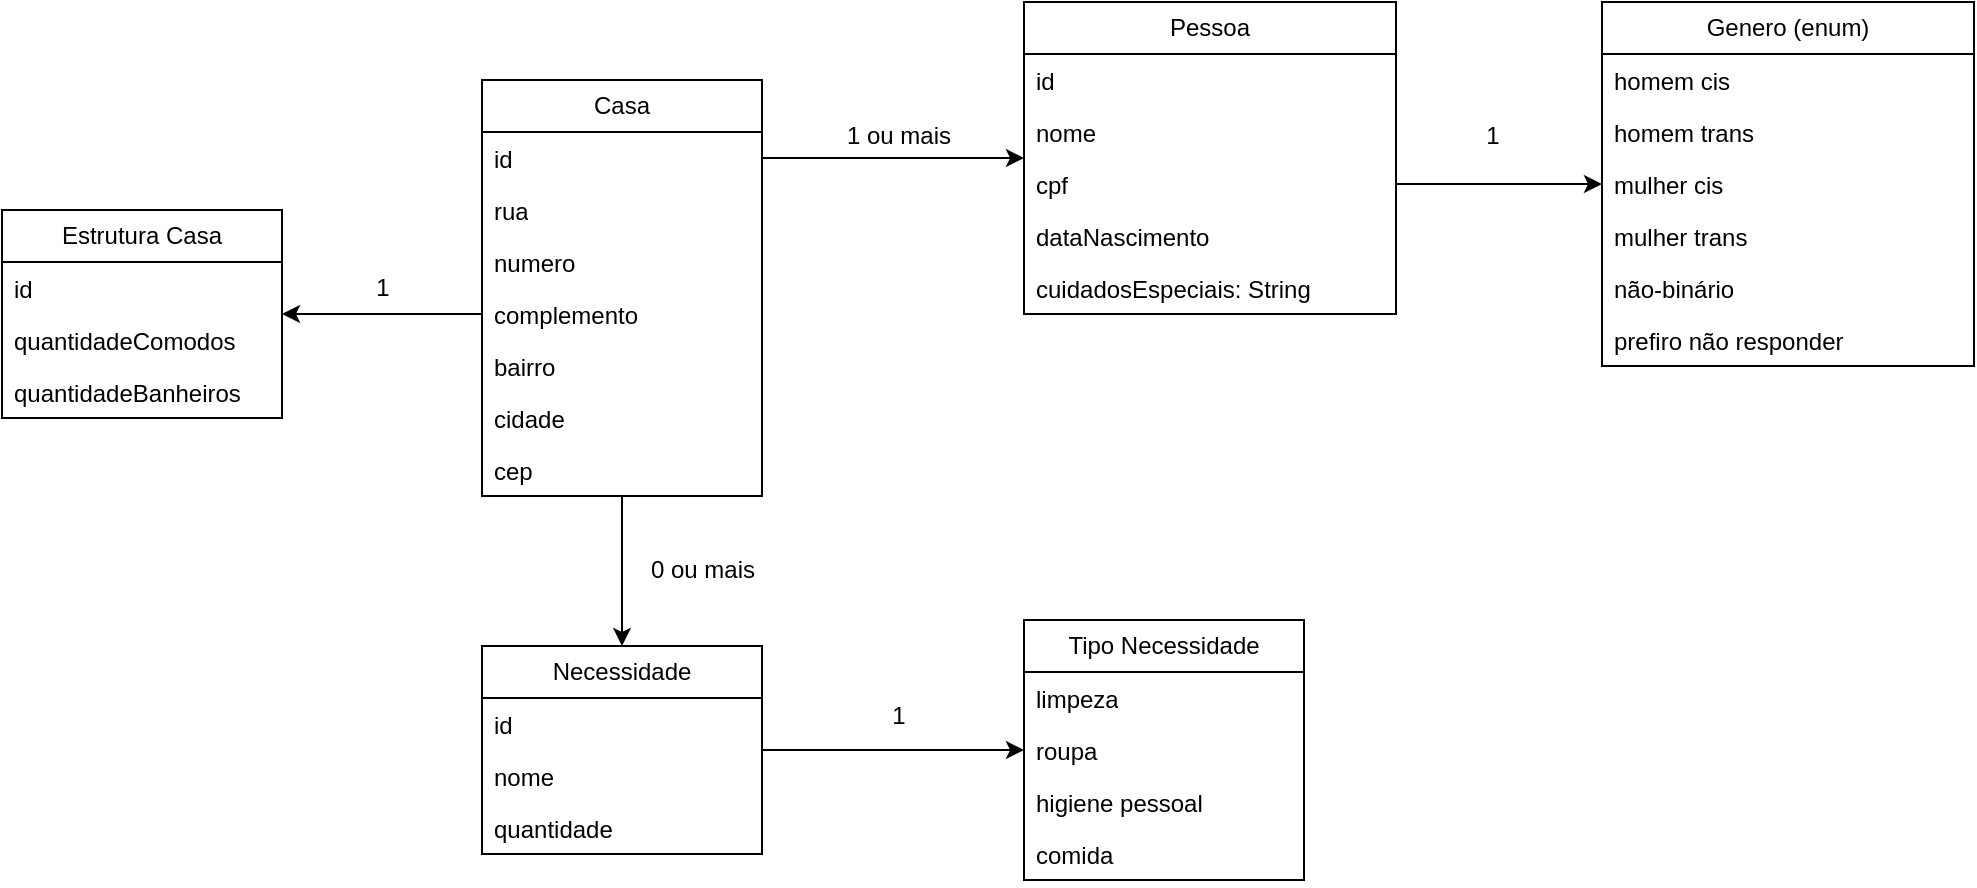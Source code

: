 <mxfile version="24.4.15" type="device">
  <diagram name="Página-1" id="KSIdzTdMDyQH-ZQDyvV2">
    <mxGraphModel dx="1811" dy="579" grid="1" gridSize="10" guides="1" tooltips="1" connect="1" arrows="1" fold="1" page="1" pageScale="1" pageWidth="827" pageHeight="1169" math="0" shadow="0">
      <root>
        <mxCell id="0" />
        <mxCell id="1" parent="0" />
        <mxCell id="CDvR571l3Xv7eQGAz-oj-19" style="edgeStyle=orthogonalEdgeStyle;rounded=0;orthogonalLoop=1;jettySize=auto;html=1;entryX=0.5;entryY=0;entryDx=0;entryDy=0;" edge="1" parent="1" source="CDvR571l3Xv7eQGAz-oj-1" target="CDvR571l3Xv7eQGAz-oj-15">
          <mxGeometry relative="1" as="geometry" />
        </mxCell>
        <mxCell id="CDvR571l3Xv7eQGAz-oj-1" value="Casa" style="swimlane;fontStyle=0;childLayout=stackLayout;horizontal=1;startSize=26;fillColor=none;horizontalStack=0;resizeParent=1;resizeParentMax=0;resizeLast=0;collapsible=1;marginBottom=0;whiteSpace=wrap;html=1;" vertex="1" parent="1">
          <mxGeometry x="120" y="110" width="140" height="208" as="geometry" />
        </mxCell>
        <mxCell id="CDvR571l3Xv7eQGAz-oj-2" value="id" style="text;strokeColor=none;fillColor=none;align=left;verticalAlign=top;spacingLeft=4;spacingRight=4;overflow=hidden;rotatable=0;points=[[0,0.5],[1,0.5]];portConstraint=eastwest;whiteSpace=wrap;html=1;" vertex="1" parent="CDvR571l3Xv7eQGAz-oj-1">
          <mxGeometry y="26" width="140" height="26" as="geometry" />
        </mxCell>
        <mxCell id="CDvR571l3Xv7eQGAz-oj-3" value="rua" style="text;strokeColor=none;fillColor=none;align=left;verticalAlign=top;spacingLeft=4;spacingRight=4;overflow=hidden;rotatable=0;points=[[0,0.5],[1,0.5]];portConstraint=eastwest;whiteSpace=wrap;html=1;" vertex="1" parent="CDvR571l3Xv7eQGAz-oj-1">
          <mxGeometry y="52" width="140" height="26" as="geometry" />
        </mxCell>
        <mxCell id="CDvR571l3Xv7eQGAz-oj-31" value="numero" style="text;strokeColor=none;fillColor=none;align=left;verticalAlign=top;spacingLeft=4;spacingRight=4;overflow=hidden;rotatable=0;points=[[0,0.5],[1,0.5]];portConstraint=eastwest;whiteSpace=wrap;html=1;" vertex="1" parent="CDvR571l3Xv7eQGAz-oj-1">
          <mxGeometry y="78" width="140" height="26" as="geometry" />
        </mxCell>
        <mxCell id="CDvR571l3Xv7eQGAz-oj-32" value="complemento" style="text;strokeColor=none;fillColor=none;align=left;verticalAlign=top;spacingLeft=4;spacingRight=4;overflow=hidden;rotatable=0;points=[[0,0.5],[1,0.5]];portConstraint=eastwest;whiteSpace=wrap;html=1;" vertex="1" parent="CDvR571l3Xv7eQGAz-oj-1">
          <mxGeometry y="104" width="140" height="26" as="geometry" />
        </mxCell>
        <mxCell id="CDvR571l3Xv7eQGAz-oj-4" value="bairro" style="text;strokeColor=none;fillColor=none;align=left;verticalAlign=top;spacingLeft=4;spacingRight=4;overflow=hidden;rotatable=0;points=[[0,0.5],[1,0.5]];portConstraint=eastwest;whiteSpace=wrap;html=1;" vertex="1" parent="CDvR571l3Xv7eQGAz-oj-1">
          <mxGeometry y="130" width="140" height="26" as="geometry" />
        </mxCell>
        <mxCell id="CDvR571l3Xv7eQGAz-oj-29" value="cidade" style="text;strokeColor=none;fillColor=none;align=left;verticalAlign=top;spacingLeft=4;spacingRight=4;overflow=hidden;rotatable=0;points=[[0,0.5],[1,0.5]];portConstraint=eastwest;whiteSpace=wrap;html=1;" vertex="1" parent="CDvR571l3Xv7eQGAz-oj-1">
          <mxGeometry y="156" width="140" height="26" as="geometry" />
        </mxCell>
        <mxCell id="CDvR571l3Xv7eQGAz-oj-30" value="cep" style="text;strokeColor=none;fillColor=none;align=left;verticalAlign=top;spacingLeft=4;spacingRight=4;overflow=hidden;rotatable=0;points=[[0,0.5],[1,0.5]];portConstraint=eastwest;whiteSpace=wrap;html=1;" vertex="1" parent="CDvR571l3Xv7eQGAz-oj-1">
          <mxGeometry y="182" width="140" height="26" as="geometry" />
        </mxCell>
        <mxCell id="CDvR571l3Xv7eQGAz-oj-5" value="Pessoa" style="swimlane;fontStyle=0;childLayout=stackLayout;horizontal=1;startSize=26;fillColor=none;horizontalStack=0;resizeParent=1;resizeParentMax=0;resizeLast=0;collapsible=1;marginBottom=0;whiteSpace=wrap;html=1;" vertex="1" parent="1">
          <mxGeometry x="391" y="71" width="186" height="156" as="geometry" />
        </mxCell>
        <mxCell id="CDvR571l3Xv7eQGAz-oj-6" value="id" style="text;strokeColor=none;fillColor=none;align=left;verticalAlign=top;spacingLeft=4;spacingRight=4;overflow=hidden;rotatable=0;points=[[0,0.5],[1,0.5]];portConstraint=eastwest;whiteSpace=wrap;html=1;" vertex="1" parent="CDvR571l3Xv7eQGAz-oj-5">
          <mxGeometry y="26" width="186" height="26" as="geometry" />
        </mxCell>
        <mxCell id="CDvR571l3Xv7eQGAz-oj-14" value="nome" style="text;strokeColor=none;fillColor=none;align=left;verticalAlign=top;spacingLeft=4;spacingRight=4;overflow=hidden;rotatable=0;points=[[0,0.5],[1,0.5]];portConstraint=eastwest;whiteSpace=wrap;html=1;" vertex="1" parent="CDvR571l3Xv7eQGAz-oj-5">
          <mxGeometry y="52" width="186" height="26" as="geometry" />
        </mxCell>
        <mxCell id="CDvR571l3Xv7eQGAz-oj-8" value="cpf" style="text;strokeColor=none;fillColor=none;align=left;verticalAlign=top;spacingLeft=4;spacingRight=4;overflow=hidden;rotatable=0;points=[[0,0.5],[1,0.5]];portConstraint=eastwest;whiteSpace=wrap;html=1;" vertex="1" parent="CDvR571l3Xv7eQGAz-oj-5">
          <mxGeometry y="78" width="186" height="26" as="geometry" />
        </mxCell>
        <mxCell id="CDvR571l3Xv7eQGAz-oj-7" value="dataNascimento" style="text;strokeColor=none;fillColor=none;align=left;verticalAlign=top;spacingLeft=4;spacingRight=4;overflow=hidden;rotatable=0;points=[[0,0.5],[1,0.5]];portConstraint=eastwest;whiteSpace=wrap;html=1;" vertex="1" parent="CDvR571l3Xv7eQGAz-oj-5">
          <mxGeometry y="104" width="186" height="26" as="geometry" />
        </mxCell>
        <mxCell id="CDvR571l3Xv7eQGAz-oj-13" value="cuidadosEspeciais: String" style="text;strokeColor=none;fillColor=none;align=left;verticalAlign=top;spacingLeft=4;spacingRight=4;overflow=hidden;rotatable=0;points=[[0,0.5],[1,0.5]];portConstraint=eastwest;whiteSpace=wrap;html=1;" vertex="1" parent="CDvR571l3Xv7eQGAz-oj-5">
          <mxGeometry y="130" width="186" height="26" as="geometry" />
        </mxCell>
        <mxCell id="CDvR571l3Xv7eQGAz-oj-11" value="1 ou mais" style="text;html=1;align=center;verticalAlign=middle;resizable=0;points=[];autosize=1;strokeColor=none;fillColor=none;" vertex="1" parent="1">
          <mxGeometry x="288" y="123" width="80" height="30" as="geometry" />
        </mxCell>
        <mxCell id="CDvR571l3Xv7eQGAz-oj-12" style="edgeStyle=orthogonalEdgeStyle;rounded=0;orthogonalLoop=1;jettySize=auto;html=1;" edge="1" parent="1" source="CDvR571l3Xv7eQGAz-oj-2" target="CDvR571l3Xv7eQGAz-oj-5">
          <mxGeometry relative="1" as="geometry" />
        </mxCell>
        <mxCell id="CDvR571l3Xv7eQGAz-oj-27" style="edgeStyle=orthogonalEdgeStyle;rounded=0;orthogonalLoop=1;jettySize=auto;html=1;" edge="1" parent="1" source="CDvR571l3Xv7eQGAz-oj-15" target="CDvR571l3Xv7eQGAz-oj-21">
          <mxGeometry relative="1" as="geometry" />
        </mxCell>
        <mxCell id="CDvR571l3Xv7eQGAz-oj-15" value="Necessidade" style="swimlane;fontStyle=0;childLayout=stackLayout;horizontal=1;startSize=26;fillColor=none;horizontalStack=0;resizeParent=1;resizeParentMax=0;resizeLast=0;collapsible=1;marginBottom=0;whiteSpace=wrap;html=1;" vertex="1" parent="1">
          <mxGeometry x="120" y="393" width="140" height="104" as="geometry" />
        </mxCell>
        <mxCell id="CDvR571l3Xv7eQGAz-oj-16" value="id" style="text;strokeColor=none;fillColor=none;align=left;verticalAlign=top;spacingLeft=4;spacingRight=4;overflow=hidden;rotatable=0;points=[[0,0.5],[1,0.5]];portConstraint=eastwest;whiteSpace=wrap;html=1;" vertex="1" parent="CDvR571l3Xv7eQGAz-oj-15">
          <mxGeometry y="26" width="140" height="26" as="geometry" />
        </mxCell>
        <mxCell id="CDvR571l3Xv7eQGAz-oj-17" value="nome" style="text;strokeColor=none;fillColor=none;align=left;verticalAlign=top;spacingLeft=4;spacingRight=4;overflow=hidden;rotatable=0;points=[[0,0.5],[1,0.5]];portConstraint=eastwest;whiteSpace=wrap;html=1;" vertex="1" parent="CDvR571l3Xv7eQGAz-oj-15">
          <mxGeometry y="52" width="140" height="26" as="geometry" />
        </mxCell>
        <mxCell id="CDvR571l3Xv7eQGAz-oj-33" value="quantidade" style="text;strokeColor=none;fillColor=none;align=left;verticalAlign=top;spacingLeft=4;spacingRight=4;overflow=hidden;rotatable=0;points=[[0,0.5],[1,0.5]];portConstraint=eastwest;whiteSpace=wrap;html=1;" vertex="1" parent="CDvR571l3Xv7eQGAz-oj-15">
          <mxGeometry y="78" width="140" height="26" as="geometry" />
        </mxCell>
        <mxCell id="CDvR571l3Xv7eQGAz-oj-20" value="0 ou mais" style="text;html=1;align=center;verticalAlign=middle;resizable=0;points=[];autosize=1;strokeColor=none;fillColor=none;" vertex="1" parent="1">
          <mxGeometry x="190" y="340" width="80" height="30" as="geometry" />
        </mxCell>
        <mxCell id="CDvR571l3Xv7eQGAz-oj-21" value="Tipo Necessidade" style="swimlane;fontStyle=0;childLayout=stackLayout;horizontal=1;startSize=26;fillColor=none;horizontalStack=0;resizeParent=1;resizeParentMax=0;resizeLast=0;collapsible=1;marginBottom=0;whiteSpace=wrap;html=1;" vertex="1" parent="1">
          <mxGeometry x="391" y="380" width="140" height="130" as="geometry" />
        </mxCell>
        <mxCell id="CDvR571l3Xv7eQGAz-oj-22" value="limpeza" style="text;strokeColor=none;fillColor=none;align=left;verticalAlign=top;spacingLeft=4;spacingRight=4;overflow=hidden;rotatable=0;points=[[0,0.5],[1,0.5]];portConstraint=eastwest;whiteSpace=wrap;html=1;" vertex="1" parent="CDvR571l3Xv7eQGAz-oj-21">
          <mxGeometry y="26" width="140" height="26" as="geometry" />
        </mxCell>
        <mxCell id="CDvR571l3Xv7eQGAz-oj-55" value="roupa" style="text;strokeColor=none;fillColor=none;align=left;verticalAlign=top;spacingLeft=4;spacingRight=4;overflow=hidden;rotatable=0;points=[[0,0.5],[1,0.5]];portConstraint=eastwest;whiteSpace=wrap;html=1;" vertex="1" parent="CDvR571l3Xv7eQGAz-oj-21">
          <mxGeometry y="52" width="140" height="26" as="geometry" />
        </mxCell>
        <mxCell id="CDvR571l3Xv7eQGAz-oj-57" value="higiene pessoal" style="text;strokeColor=none;fillColor=none;align=left;verticalAlign=top;spacingLeft=4;spacingRight=4;overflow=hidden;rotatable=0;points=[[0,0.5],[1,0.5]];portConstraint=eastwest;whiteSpace=wrap;html=1;" vertex="1" parent="CDvR571l3Xv7eQGAz-oj-21">
          <mxGeometry y="78" width="140" height="26" as="geometry" />
        </mxCell>
        <mxCell id="CDvR571l3Xv7eQGAz-oj-56" value="comida" style="text;strokeColor=none;fillColor=none;align=left;verticalAlign=top;spacingLeft=4;spacingRight=4;overflow=hidden;rotatable=0;points=[[0,0.5],[1,0.5]];portConstraint=eastwest;whiteSpace=wrap;html=1;" vertex="1" parent="CDvR571l3Xv7eQGAz-oj-21">
          <mxGeometry y="104" width="140" height="26" as="geometry" />
        </mxCell>
        <mxCell id="CDvR571l3Xv7eQGAz-oj-28" value="1" style="text;html=1;align=center;verticalAlign=middle;resizable=0;points=[];autosize=1;strokeColor=none;fillColor=none;" vertex="1" parent="1">
          <mxGeometry x="313" y="413" width="30" height="30" as="geometry" />
        </mxCell>
        <mxCell id="CDvR571l3Xv7eQGAz-oj-35" value="Genero (enum)" style="swimlane;fontStyle=0;childLayout=stackLayout;horizontal=1;startSize=26;fillColor=none;horizontalStack=0;resizeParent=1;resizeParentMax=0;resizeLast=0;collapsible=1;marginBottom=0;whiteSpace=wrap;html=1;" vertex="1" parent="1">
          <mxGeometry x="680" y="71" width="186" height="182" as="geometry" />
        </mxCell>
        <mxCell id="CDvR571l3Xv7eQGAz-oj-36" value="homem cis" style="text;strokeColor=none;fillColor=none;align=left;verticalAlign=top;spacingLeft=4;spacingRight=4;overflow=hidden;rotatable=0;points=[[0,0.5],[1,0.5]];portConstraint=eastwest;whiteSpace=wrap;html=1;" vertex="1" parent="CDvR571l3Xv7eQGAz-oj-35">
          <mxGeometry y="26" width="186" height="26" as="geometry" />
        </mxCell>
        <mxCell id="CDvR571l3Xv7eQGAz-oj-50" value="homem trans" style="text;strokeColor=none;fillColor=none;align=left;verticalAlign=top;spacingLeft=4;spacingRight=4;overflow=hidden;rotatable=0;points=[[0,0.5],[1,0.5]];portConstraint=eastwest;whiteSpace=wrap;html=1;" vertex="1" parent="CDvR571l3Xv7eQGAz-oj-35">
          <mxGeometry y="52" width="186" height="26" as="geometry" />
        </mxCell>
        <mxCell id="CDvR571l3Xv7eQGAz-oj-51" value="mulher cis" style="text;strokeColor=none;fillColor=none;align=left;verticalAlign=top;spacingLeft=4;spacingRight=4;overflow=hidden;rotatable=0;points=[[0,0.5],[1,0.5]];portConstraint=eastwest;whiteSpace=wrap;html=1;" vertex="1" parent="CDvR571l3Xv7eQGAz-oj-35">
          <mxGeometry y="78" width="186" height="26" as="geometry" />
        </mxCell>
        <mxCell id="CDvR571l3Xv7eQGAz-oj-52" value="mulher trans" style="text;strokeColor=none;fillColor=none;align=left;verticalAlign=top;spacingLeft=4;spacingRight=4;overflow=hidden;rotatable=0;points=[[0,0.5],[1,0.5]];portConstraint=eastwest;whiteSpace=wrap;html=1;" vertex="1" parent="CDvR571l3Xv7eQGAz-oj-35">
          <mxGeometry y="104" width="186" height="26" as="geometry" />
        </mxCell>
        <mxCell id="CDvR571l3Xv7eQGAz-oj-54" value="não-binário" style="text;strokeColor=none;fillColor=none;align=left;verticalAlign=top;spacingLeft=4;spacingRight=4;overflow=hidden;rotatable=0;points=[[0,0.5],[1,0.5]];portConstraint=eastwest;whiteSpace=wrap;html=1;" vertex="1" parent="CDvR571l3Xv7eQGAz-oj-35">
          <mxGeometry y="130" width="186" height="26" as="geometry" />
        </mxCell>
        <mxCell id="CDvR571l3Xv7eQGAz-oj-53" value="prefiro não responder" style="text;strokeColor=none;fillColor=none;align=left;verticalAlign=top;spacingLeft=4;spacingRight=4;overflow=hidden;rotatable=0;points=[[0,0.5],[1,0.5]];portConstraint=eastwest;whiteSpace=wrap;html=1;" vertex="1" parent="CDvR571l3Xv7eQGAz-oj-35">
          <mxGeometry y="156" width="186" height="26" as="geometry" />
        </mxCell>
        <mxCell id="CDvR571l3Xv7eQGAz-oj-44" style="edgeStyle=orthogonalEdgeStyle;rounded=0;orthogonalLoop=1;jettySize=auto;html=1;entryX=0;entryY=0.5;entryDx=0;entryDy=0;" edge="1" parent="1" source="CDvR571l3Xv7eQGAz-oj-8" target="CDvR571l3Xv7eQGAz-oj-35">
          <mxGeometry relative="1" as="geometry" />
        </mxCell>
        <mxCell id="CDvR571l3Xv7eQGAz-oj-45" value="1" style="text;html=1;align=center;verticalAlign=middle;resizable=0;points=[];autosize=1;strokeColor=none;fillColor=none;" vertex="1" parent="1">
          <mxGeometry x="610" y="123" width="30" height="30" as="geometry" />
        </mxCell>
        <mxCell id="CDvR571l3Xv7eQGAz-oj-75" value="Estrutura Casa" style="swimlane;fontStyle=0;childLayout=stackLayout;horizontal=1;startSize=26;fillColor=none;horizontalStack=0;resizeParent=1;resizeParentMax=0;resizeLast=0;collapsible=1;marginBottom=0;whiteSpace=wrap;html=1;" vertex="1" parent="1">
          <mxGeometry x="-120" y="175" width="140" height="104" as="geometry" />
        </mxCell>
        <mxCell id="CDvR571l3Xv7eQGAz-oj-76" value="id" style="text;strokeColor=none;fillColor=none;align=left;verticalAlign=top;spacingLeft=4;spacingRight=4;overflow=hidden;rotatable=0;points=[[0,0.5],[1,0.5]];portConstraint=eastwest;whiteSpace=wrap;html=1;" vertex="1" parent="CDvR571l3Xv7eQGAz-oj-75">
          <mxGeometry y="26" width="140" height="26" as="geometry" />
        </mxCell>
        <mxCell id="CDvR571l3Xv7eQGAz-oj-77" value="quantidadeComodos" style="text;strokeColor=none;fillColor=none;align=left;verticalAlign=top;spacingLeft=4;spacingRight=4;overflow=hidden;rotatable=0;points=[[0,0.5],[1,0.5]];portConstraint=eastwest;whiteSpace=wrap;html=1;" vertex="1" parent="CDvR571l3Xv7eQGAz-oj-75">
          <mxGeometry y="52" width="140" height="26" as="geometry" />
        </mxCell>
        <mxCell id="CDvR571l3Xv7eQGAz-oj-78" value="quantidadeBanheiros" style="text;strokeColor=none;fillColor=none;align=left;verticalAlign=top;spacingLeft=4;spacingRight=4;overflow=hidden;rotatable=0;points=[[0,0.5],[1,0.5]];portConstraint=eastwest;whiteSpace=wrap;html=1;" vertex="1" parent="CDvR571l3Xv7eQGAz-oj-75">
          <mxGeometry y="78" width="140" height="26" as="geometry" />
        </mxCell>
        <mxCell id="CDvR571l3Xv7eQGAz-oj-83" style="edgeStyle=orthogonalEdgeStyle;rounded=0;orthogonalLoop=1;jettySize=auto;html=1;" edge="1" parent="1" source="CDvR571l3Xv7eQGAz-oj-32" target="CDvR571l3Xv7eQGAz-oj-75">
          <mxGeometry relative="1" as="geometry" />
        </mxCell>
        <mxCell id="CDvR571l3Xv7eQGAz-oj-84" value="1" style="text;html=1;align=center;verticalAlign=middle;resizable=0;points=[];autosize=1;strokeColor=none;fillColor=none;" vertex="1" parent="1">
          <mxGeometry x="55" y="199" width="30" height="30" as="geometry" />
        </mxCell>
      </root>
    </mxGraphModel>
  </diagram>
</mxfile>
